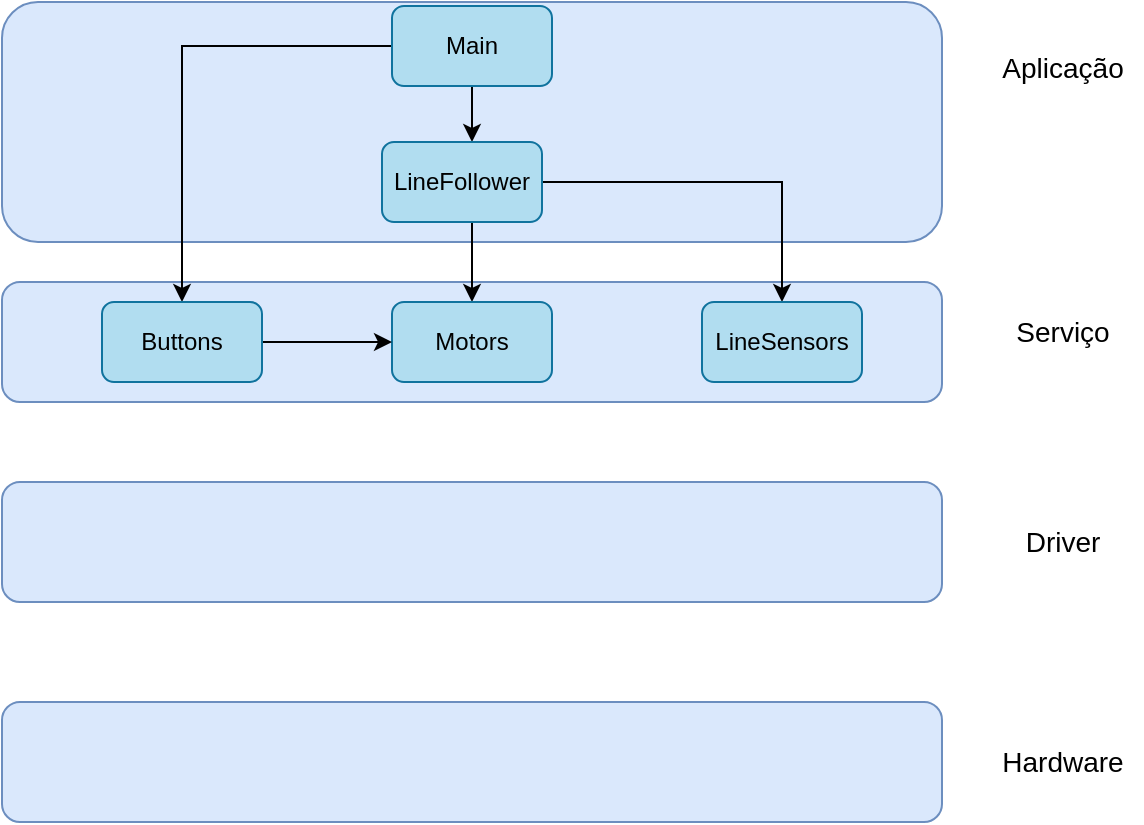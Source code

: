 <mxfile version="21.7.5" type="github">
  <diagram name="Page-1" id="g0Uzo-YRW3idvvd9ve91">
    <mxGraphModel dx="808" dy="437" grid="1" gridSize="10" guides="1" tooltips="1" connect="1" arrows="1" fold="1" page="1" pageScale="1" pageWidth="2339" pageHeight="3300" math="0" shadow="0">
      <root>
        <mxCell id="0" />
        <mxCell id="1" parent="0" />
        <mxCell id="etSmLf3MKr0KJwKuyJHP-2" value="" style="rounded=1;whiteSpace=wrap;html=1;fillColor=#dae8fc;strokeColor=#6c8ebf;" vertex="1" parent="1">
          <mxGeometry x="210" y="180" width="470" height="60" as="geometry" />
        </mxCell>
        <mxCell id="etSmLf3MKr0KJwKuyJHP-1" value="" style="rounded=1;whiteSpace=wrap;html=1;fillColor=#dae8fc;strokeColor=#6c8ebf;" vertex="1" parent="1">
          <mxGeometry x="210" y="40" width="470" height="120" as="geometry" />
        </mxCell>
        <mxCell id="etSmLf3MKr0KJwKuyJHP-3" value="" style="rounded=1;whiteSpace=wrap;html=1;fillColor=#dae8fc;strokeColor=#6c8ebf;" vertex="1" parent="1">
          <mxGeometry x="210" y="280" width="470" height="60" as="geometry" />
        </mxCell>
        <mxCell id="etSmLf3MKr0KJwKuyJHP-4" value="" style="rounded=1;whiteSpace=wrap;html=1;fillColor=#dae8fc;strokeColor=#6c8ebf;" vertex="1" parent="1">
          <mxGeometry x="210" y="390" width="470" height="60" as="geometry" />
        </mxCell>
        <mxCell id="etSmLf3MKr0KJwKuyJHP-5" value="&lt;font style=&quot;font-size: 14px;&quot;&gt;Aplicação&lt;/font&gt;" style="text;html=1;align=center;verticalAlign=middle;resizable=0;points=[];autosize=1;strokeColor=none;fillColor=none;" vertex="1" parent="1">
          <mxGeometry x="700" y="58" width="80" height="30" as="geometry" />
        </mxCell>
        <mxCell id="etSmLf3MKr0KJwKuyJHP-7" value="&lt;font style=&quot;font-size: 14px;&quot;&gt;Driver&lt;/font&gt;" style="text;html=1;align=center;verticalAlign=middle;resizable=0;points=[];autosize=1;strokeColor=none;fillColor=none;" vertex="1" parent="1">
          <mxGeometry x="710" y="295" width="60" height="30" as="geometry" />
        </mxCell>
        <mxCell id="etSmLf3MKr0KJwKuyJHP-8" value="&lt;font style=&quot;font-size: 14px;&quot;&gt;Hardware&lt;/font&gt;" style="text;html=1;align=center;verticalAlign=middle;resizable=0;points=[];autosize=1;strokeColor=none;fillColor=none;" vertex="1" parent="1">
          <mxGeometry x="700" y="405" width="80" height="30" as="geometry" />
        </mxCell>
        <mxCell id="etSmLf3MKr0KJwKuyJHP-17" style="edgeStyle=orthogonalEdgeStyle;rounded=0;orthogonalLoop=1;jettySize=auto;html=1;" edge="1" parent="1" source="etSmLf3MKr0KJwKuyJHP-9" target="etSmLf3MKr0KJwKuyJHP-12">
          <mxGeometry relative="1" as="geometry">
            <Array as="points">
              <mxPoint x="445" y="110" />
              <mxPoint x="445" y="110" />
            </Array>
          </mxGeometry>
        </mxCell>
        <mxCell id="etSmLf3MKr0KJwKuyJHP-23" style="edgeStyle=orthogonalEdgeStyle;rounded=0;orthogonalLoop=1;jettySize=auto;html=1;entryX=0.5;entryY=0;entryDx=0;entryDy=0;" edge="1" parent="1" source="etSmLf3MKr0KJwKuyJHP-9" target="etSmLf3MKr0KJwKuyJHP-11">
          <mxGeometry relative="1" as="geometry" />
        </mxCell>
        <mxCell id="etSmLf3MKr0KJwKuyJHP-9" value="Main" style="rounded=1;whiteSpace=wrap;html=1;fillColor=#b1ddf0;strokeColor=#10739e;" vertex="1" parent="1">
          <mxGeometry x="405" y="42" width="80" height="40" as="geometry" />
        </mxCell>
        <mxCell id="etSmLf3MKr0KJwKuyJHP-18" style="edgeStyle=orthogonalEdgeStyle;rounded=0;orthogonalLoop=1;jettySize=auto;html=1;entryX=0.5;entryY=0;entryDx=0;entryDy=0;" edge="1" parent="1" source="etSmLf3MKr0KJwKuyJHP-12" target="etSmLf3MKr0KJwKuyJHP-10">
          <mxGeometry relative="1" as="geometry">
            <Array as="points">
              <mxPoint x="445" y="130" />
            </Array>
          </mxGeometry>
        </mxCell>
        <mxCell id="etSmLf3MKr0KJwKuyJHP-19" style="edgeStyle=orthogonalEdgeStyle;rounded=0;orthogonalLoop=1;jettySize=auto;html=1;" edge="1" parent="1" source="etSmLf3MKr0KJwKuyJHP-12" target="etSmLf3MKr0KJwKuyJHP-14">
          <mxGeometry relative="1" as="geometry" />
        </mxCell>
        <mxCell id="etSmLf3MKr0KJwKuyJHP-12" value="LineFollower" style="rounded=1;whiteSpace=wrap;html=1;fillColor=#b1ddf0;strokeColor=#10739e;" vertex="1" parent="1">
          <mxGeometry x="400" y="110" width="80" height="40" as="geometry" />
        </mxCell>
        <mxCell id="etSmLf3MKr0KJwKuyJHP-6" value="&lt;font style=&quot;font-size: 14px;&quot;&gt;Serviço&lt;/font&gt;" style="text;html=1;align=center;verticalAlign=middle;resizable=0;points=[];autosize=1;strokeColor=none;fillColor=none;" vertex="1" parent="1">
          <mxGeometry x="705" y="190" width="70" height="30" as="geometry" />
        </mxCell>
        <mxCell id="etSmLf3MKr0KJwKuyJHP-10" value="Motors" style="rounded=1;whiteSpace=wrap;html=1;fillColor=#b1ddf0;strokeColor=#10739e;" vertex="1" parent="1">
          <mxGeometry x="405" y="190" width="80" height="40" as="geometry" />
        </mxCell>
        <mxCell id="etSmLf3MKr0KJwKuyJHP-26" style="edgeStyle=orthogonalEdgeStyle;rounded=0;orthogonalLoop=1;jettySize=auto;html=1;entryX=0;entryY=0.5;entryDx=0;entryDy=0;" edge="1" parent="1" source="etSmLf3MKr0KJwKuyJHP-11" target="etSmLf3MKr0KJwKuyJHP-10">
          <mxGeometry relative="1" as="geometry" />
        </mxCell>
        <mxCell id="etSmLf3MKr0KJwKuyJHP-11" value="Buttons" style="rounded=1;whiteSpace=wrap;html=1;fillColor=#b1ddf0;strokeColor=#10739e;" vertex="1" parent="1">
          <mxGeometry x="260" y="190" width="80" height="40" as="geometry" />
        </mxCell>
        <mxCell id="etSmLf3MKr0KJwKuyJHP-14" value="LineSensors" style="rounded=1;whiteSpace=wrap;html=1;fillColor=#b1ddf0;strokeColor=#10739e;" vertex="1" parent="1">
          <mxGeometry x="560" y="190" width="80" height="40" as="geometry" />
        </mxCell>
      </root>
    </mxGraphModel>
  </diagram>
</mxfile>

